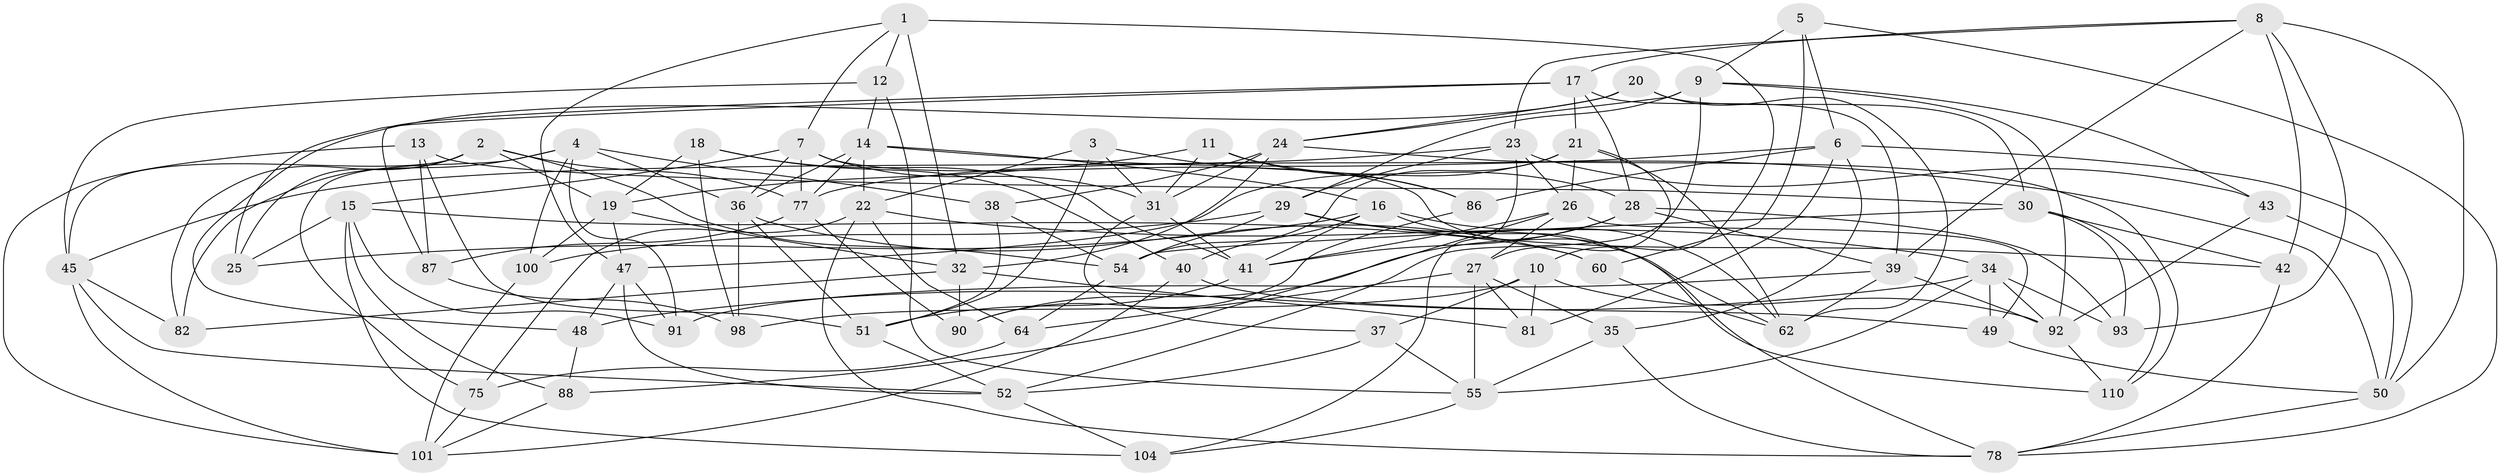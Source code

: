 // original degree distribution, {4: 1.0}
// Generated by graph-tools (version 1.1) at 2025/42/03/06/25 10:42:18]
// undirected, 71 vertices, 181 edges
graph export_dot {
graph [start="1"]
  node [color=gray90,style=filled];
  1 [super="+74"];
  2 [super="+73"];
  3;
  4 [super="+59"];
  5;
  6 [super="+84"];
  7 [super="+33"];
  8 [super="+99"];
  9 [super="+105"];
  10 [super="+58"];
  11;
  12;
  13;
  14 [super="+94"];
  15 [super="+61"];
  16 [super="+96"];
  17 [super="+68"];
  18;
  19 [super="+103"];
  20;
  21 [super="+69"];
  22 [super="+89"];
  23 [super="+72"];
  24 [super="+57"];
  25;
  26 [super="+97"];
  27 [super="+44"];
  28 [super="+70"];
  29 [super="+56"];
  30 [super="+46"];
  31 [super="+66"];
  32 [super="+79"];
  34 [super="+111"];
  35;
  36 [super="+76"];
  37;
  38;
  39 [super="+63"];
  40;
  41 [super="+53"];
  42;
  43;
  45 [super="+67"];
  47 [super="+65"];
  48;
  49;
  50 [super="+109"];
  51 [super="+95"];
  52 [super="+71"];
  54 [super="+80"];
  55 [super="+85"];
  60;
  62 [super="+83"];
  64;
  75;
  77 [super="+106"];
  78 [super="+102"];
  81;
  82;
  86;
  87;
  88;
  90;
  91;
  92 [super="+107"];
  93;
  98;
  100;
  101 [super="+108"];
  104;
  110;
  1 -- 7;
  1 -- 32;
  1 -- 12;
  1 -- 10 [weight=2];
  1 -- 47;
  2 -- 19;
  2 -- 54;
  2 -- 25;
  2 -- 77;
  2 -- 82;
  2 -- 45;
  3 -- 51;
  3 -- 22;
  3 -- 31;
  3 -- 86;
  4 -- 38;
  4 -- 75;
  4 -- 36;
  4 -- 100;
  4 -- 82;
  4 -- 91;
  5 -- 6;
  5 -- 60;
  5 -- 9;
  5 -- 78;
  6 -- 81;
  6 -- 50;
  6 -- 86;
  6 -- 35;
  6 -- 77;
  7 -- 77;
  7 -- 31;
  7 -- 78;
  7 -- 15;
  7 -- 36;
  8 -- 42;
  8 -- 17;
  8 -- 39;
  8 -- 50;
  8 -- 93;
  8 -- 23;
  9 -- 43;
  9 -- 24;
  9 -- 92;
  9 -- 52;
  9 -- 29;
  10 -- 37;
  10 -- 81;
  10 -- 98;
  10 -- 92;
  11 -- 86;
  11 -- 31;
  11 -- 19;
  11 -- 28;
  12 -- 14;
  12 -- 45;
  12 -- 55;
  13 -- 30;
  13 -- 87;
  13 -- 101;
  13 -- 51;
  14 -- 16;
  14 -- 22;
  14 -- 50;
  14 -- 77;
  14 -- 36;
  15 -- 91;
  15 -- 25;
  15 -- 60;
  15 -- 104;
  15 -- 88;
  16 -- 62;
  16 -- 25;
  16 -- 110;
  16 -- 40;
  16 -- 41;
  17 -- 25;
  17 -- 28;
  17 -- 21;
  17 -- 87;
  17 -- 39;
  18 -- 40;
  18 -- 19;
  18 -- 98;
  18 -- 41;
  19 -- 47;
  19 -- 32;
  19 -- 100;
  20 -- 48;
  20 -- 62;
  20 -- 30;
  20 -- 24;
  21 -- 47;
  21 -- 26;
  21 -- 62;
  21 -- 54;
  21 -- 27;
  22 -- 64;
  22 -- 75;
  22 -- 34;
  22 -- 78;
  23 -- 43;
  23 -- 104;
  23 -- 29;
  23 -- 45;
  23 -- 26;
  24 -- 32;
  24 -- 31;
  24 -- 110;
  24 -- 38;
  26 -- 49;
  26 -- 41;
  26 -- 88;
  26 -- 27;
  27 -- 64;
  27 -- 81;
  27 -- 35;
  27 -- 55;
  28 -- 41;
  28 -- 93;
  28 -- 90;
  28 -- 39;
  29 -- 62;
  29 -- 54;
  29 -- 42;
  29 -- 100;
  30 -- 54;
  30 -- 42;
  30 -- 110;
  30 -- 93;
  31 -- 37;
  31 -- 41;
  32 -- 81;
  32 -- 90;
  32 -- 82;
  34 -- 49;
  34 -- 55;
  34 -- 48;
  34 -- 92;
  34 -- 93;
  35 -- 78;
  35 -- 55;
  36 -- 60;
  36 -- 98;
  36 -- 51;
  37 -- 52;
  37 -- 55;
  38 -- 54;
  38 -- 51;
  39 -- 92;
  39 -- 91;
  39 -- 62;
  40 -- 49;
  40 -- 101;
  41 -- 51;
  42 -- 78;
  43 -- 92;
  43 -- 50;
  45 -- 82;
  45 -- 101;
  45 -- 52;
  47 -- 91;
  47 -- 48;
  47 -- 52;
  48 -- 88;
  49 -- 50;
  50 -- 78;
  51 -- 52;
  52 -- 104;
  54 -- 64;
  55 -- 104;
  60 -- 62;
  64 -- 75;
  75 -- 101;
  77 -- 90;
  77 -- 87;
  86 -- 90;
  87 -- 98;
  88 -- 101;
  92 -- 110;
  100 -- 101;
}
